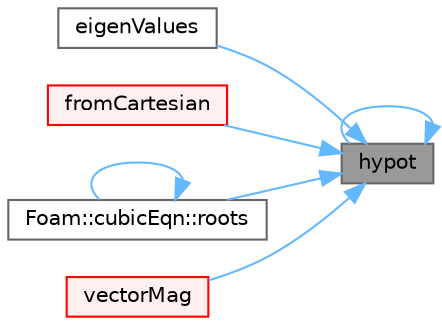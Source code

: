 digraph "hypot"
{
 // LATEX_PDF_SIZE
  bgcolor="transparent";
  edge [fontname=Helvetica,fontsize=10,labelfontname=Helvetica,labelfontsize=10];
  node [fontname=Helvetica,fontsize=10,shape=box,height=0.2,width=0.4];
  rankdir="RL";
  Node1 [id="Node000001",label="hypot",height=0.2,width=0.4,color="gray40", fillcolor="grey60", style="filled", fontcolor="black",tooltip=" "];
  Node1 -> Node2 [id="edge1_Node000001_Node000002",dir="back",color="steelblue1",style="solid",tooltip=" "];
  Node2 [id="Node000002",label="eigenValues",height=0.2,width=0.4,color="grey40", fillcolor="white", style="filled",URL="$namespaceFoam.html#a25498174bd939bffed7d377ded3e6bca",tooltip=" "];
  Node1 -> Node3 [id="edge2_Node000001_Node000003",dir="back",color="steelblue1",style="solid",tooltip=" "];
  Node3 [id="Node000003",label="fromCartesian",height=0.2,width=0.4,color="red", fillcolor="#FFF0F0", style="filled",URL="$namespaceFoam.html#ac275e046c22974d0da03dc97ff07ffae",tooltip=" "];
  Node1 -> Node1 [id="edge3_Node000001_Node000001",dir="back",color="steelblue1",style="solid",tooltip=" "];
  Node1 -> Node6 [id="edge4_Node000001_Node000006",dir="back",color="steelblue1",style="solid",tooltip=" "];
  Node6 [id="Node000006",label="Foam::cubicEqn::roots",height=0.2,width=0.4,color="grey40", fillcolor="white", style="filled",URL="$classFoam_1_1cubicEqn.html#aac1e617116f18128060be55c5042b8e7",tooltip=" "];
  Node6 -> Node6 [id="edge5_Node000006_Node000006",dir="back",color="steelblue1",style="solid",tooltip=" "];
  Node1 -> Node7 [id="edge6_Node000001_Node000007",dir="back",color="steelblue1",style="solid",tooltip=" "];
  Node7 [id="Node000007",label="vectorMag",height=0.2,width=0.4,color="red", fillcolor="#FFF0F0", style="filled",URL="$namespaceFoam.html#a5c19aad75b8aca8a75c2612354897f36",tooltip=" "];
}
